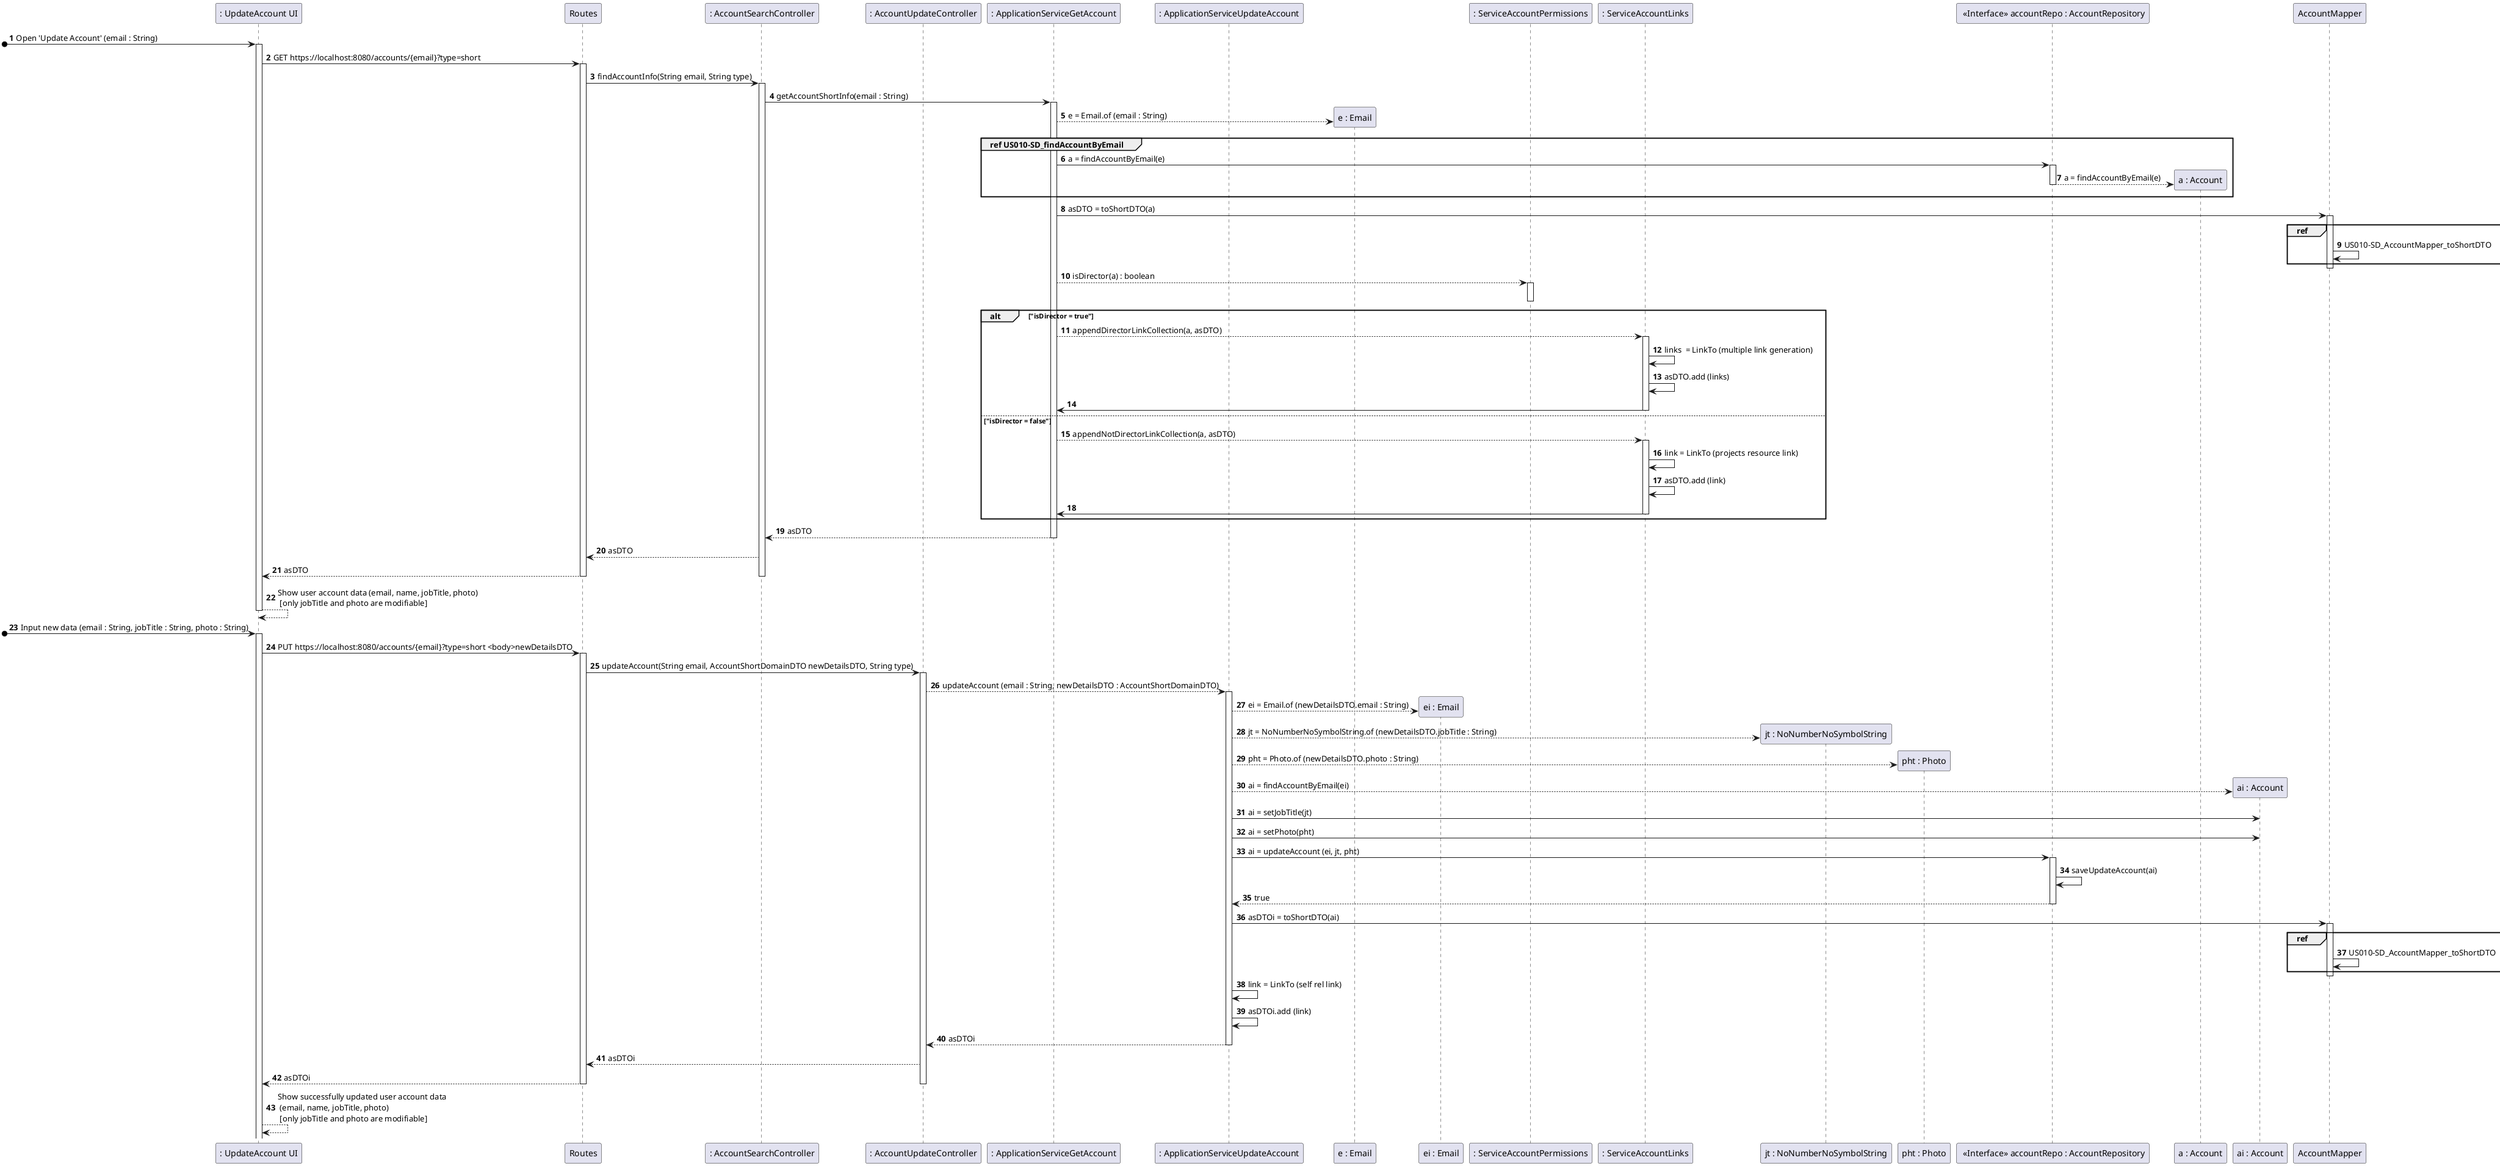 @startuml
autonumber
participant ": UpdateAccount UI" as ui
participant "Routes" as routes
participant ": AccountSearchController" as ctrlFind
participant ": AccountUpdateController" as ctrlUpd
participant ": ApplicationServiceGetAccount" as appserviceFind
participant ": ApplicationServiceUpdateAccount" as appserviceUpd
participant "e : Email" as email
participant "ei : Email" as emailI
participant ": ServiceAccountPermissions" as permissions
participant ": ServiceAccountLinks" as links
participant "jt : NoNumberNoSymbolString" as jobTitle
participant "pht : Photo" as photo
participant " <<Interface>> accountRepo : AccountRepository" as repoAccount
participant "a : Account" as account
participant "ai : Account" as accountI
participant "AccountMapper" as accMapper


[o-> ui : Open 'Update Account' (email : String)
activate ui
ui -> routes : GET https://localhost:8080/accounts/{email}?type=short
activate routes
routes -> ctrlFind : findAccountInfo(String email, String type)
activate ctrlFind
ctrlFind -> appserviceFind : getAccountShortInfo(email : String)
activate appserviceFind
appserviceFind --> email** : e = Email.of (email : String)
group ref US010-SD_findAccountByEmail
appserviceFind -> repoAccount : a = findAccountByEmail(e)
activate repoAccount
repoAccount --> account** : a = findAccountByEmail(e)
deactivate repoAccount
end

appserviceFind -> accMapper : asDTO = toShortDTO(a)
group ref
activate accMapper
accMapper -> accMapper : US010-SD_AccountMapper_toShortDTO
end
deactivate accMapper


appserviceFind --> permissions : isDirector(a) : boolean
activate permissions
alt "isDirector = true"
    deactivate permissions
    appserviceFind --> links : appendDirectorLinkCollection(a, asDTO)
    activate links
    links -> links : links  = LinkTo (multiple link generation)
    links -> links : asDTO.add (links)
    links -> appserviceFind

deactivate links

else "isDirector = false"
    appserviceFind --> links : appendNotDirectorLinkCollection(a, asDTO)
    activate links
    links -> links : link = LinkTo (projects resource link)
    links -> links : asDTO.add (link)
    links -> appserviceFind
    deactivate links
end


appserviceFind --> ctrlFind : asDTO

deactivate appserviceFind
ctrlFind --> routes : asDTO
routes --> ui : asDTO
deactivate ctrlFind
deactivate routes

ui --> ui : Show user account data (email, name, jobTitle, photo) \n [only jobTitle and photo are modifiable]
deactivate ui


[o-> ui : Input new data (email : String, jobTitle : String, photo : String)
activate ui
ui -> routes : PUT https://localhost:8080/accounts/{email}?type=short <body>newDetailsDTO
activate routes
routes -> ctrlUpd : updateAccount(String email, AccountShortDomainDTO newDetailsDTO, String type)
activate ctrlUpd

ctrlUpd --> appserviceUpd: updateAccount (email : String, newDetailsDTO : AccountShortDomainDTO)
activate appserviceUpd
appserviceUpd --> emailI** : ei = Email.of (newDetailsDTO.email : String)
appserviceUpd --> jobTitle** : jt = NoNumberNoSymbolString.of (newDetailsDTO.jobTitle : String)
appserviceUpd --> photo** : pht = Photo.of (newDetailsDTO.photo : String)

appserviceUpd --> accountI** : ai = findAccountByEmail(ei)
appserviceUpd -> accountI : ai = setJobTitle(jt)
appserviceUpd -> accountI : ai = setPhoto(pht)

appserviceUpd -> repoAccount : ai = updateAccount (ei, jt, pht)
activate repoAccount
repoAccount -> repoAccount : saveUpdateAccount(ai)

repoAccount --> appserviceUpd : true
deactivate repoAccount

appserviceUpd -> accMapper : asDTOi = toShortDTO(ai)
group ref
activate accMapper
accMapper -> accMapper : US010-SD_AccountMapper_toShortDTO
end
deactivate accMapper

appserviceUpd -> appserviceUpd : link = LinkTo (self rel link)
appserviceUpd -> appserviceUpd : asDTOi.add (link)

appserviceUpd --> ctrlUpd : asDTOi
deactivate appserviceUpd

ctrlUpd --> routes : asDTOi
routes --> ui : asDTOi
deactivate ctrlUpd
deactivate routes
ui --> ui : Show successfully updated user account data \n (email, name, jobTitle, photo) \n [only jobTitle and photo are modifiable]

@enduml